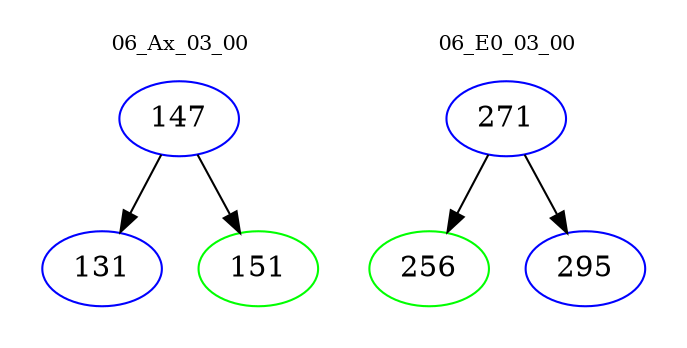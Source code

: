 digraph{
subgraph cluster_0 {
color = white
label = "06_Ax_03_00";
fontsize=10;
T0_147 [label="147", color="blue"]
T0_147 -> T0_131 [color="black"]
T0_131 [label="131", color="blue"]
T0_147 -> T0_151 [color="black"]
T0_151 [label="151", color="green"]
}
subgraph cluster_1 {
color = white
label = "06_E0_03_00";
fontsize=10;
T1_271 [label="271", color="blue"]
T1_271 -> T1_256 [color="black"]
T1_256 [label="256", color="green"]
T1_271 -> T1_295 [color="black"]
T1_295 [label="295", color="blue"]
}
}
